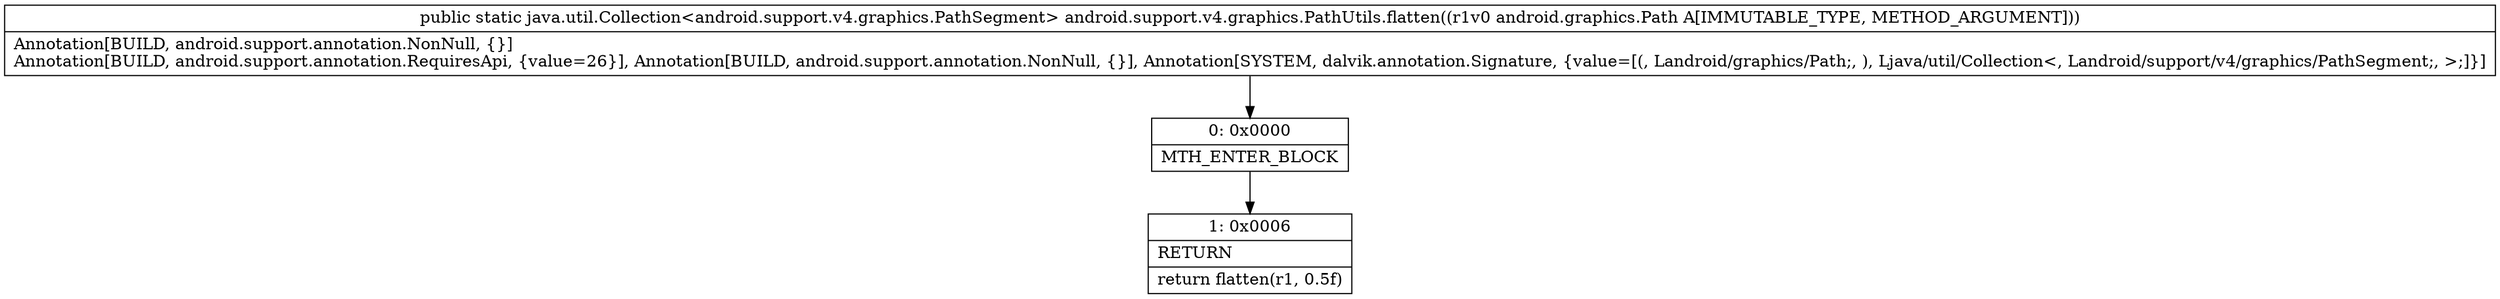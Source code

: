 digraph "CFG forandroid.support.v4.graphics.PathUtils.flatten(Landroid\/graphics\/Path;)Ljava\/util\/Collection;" {
Node_0 [shape=record,label="{0\:\ 0x0000|MTH_ENTER_BLOCK\l}"];
Node_1 [shape=record,label="{1\:\ 0x0006|RETURN\l|return flatten(r1, 0.5f)\l}"];
MethodNode[shape=record,label="{public static java.util.Collection\<android.support.v4.graphics.PathSegment\> android.support.v4.graphics.PathUtils.flatten((r1v0 android.graphics.Path A[IMMUTABLE_TYPE, METHOD_ARGUMENT]))  | Annotation[BUILD, android.support.annotation.NonNull, \{\}]\lAnnotation[BUILD, android.support.annotation.RequiresApi, \{value=26\}], Annotation[BUILD, android.support.annotation.NonNull, \{\}], Annotation[SYSTEM, dalvik.annotation.Signature, \{value=[(, Landroid\/graphics\/Path;, ), Ljava\/util\/Collection\<, Landroid\/support\/v4\/graphics\/PathSegment;, \>;]\}]\l}"];
MethodNode -> Node_0;
Node_0 -> Node_1;
}

